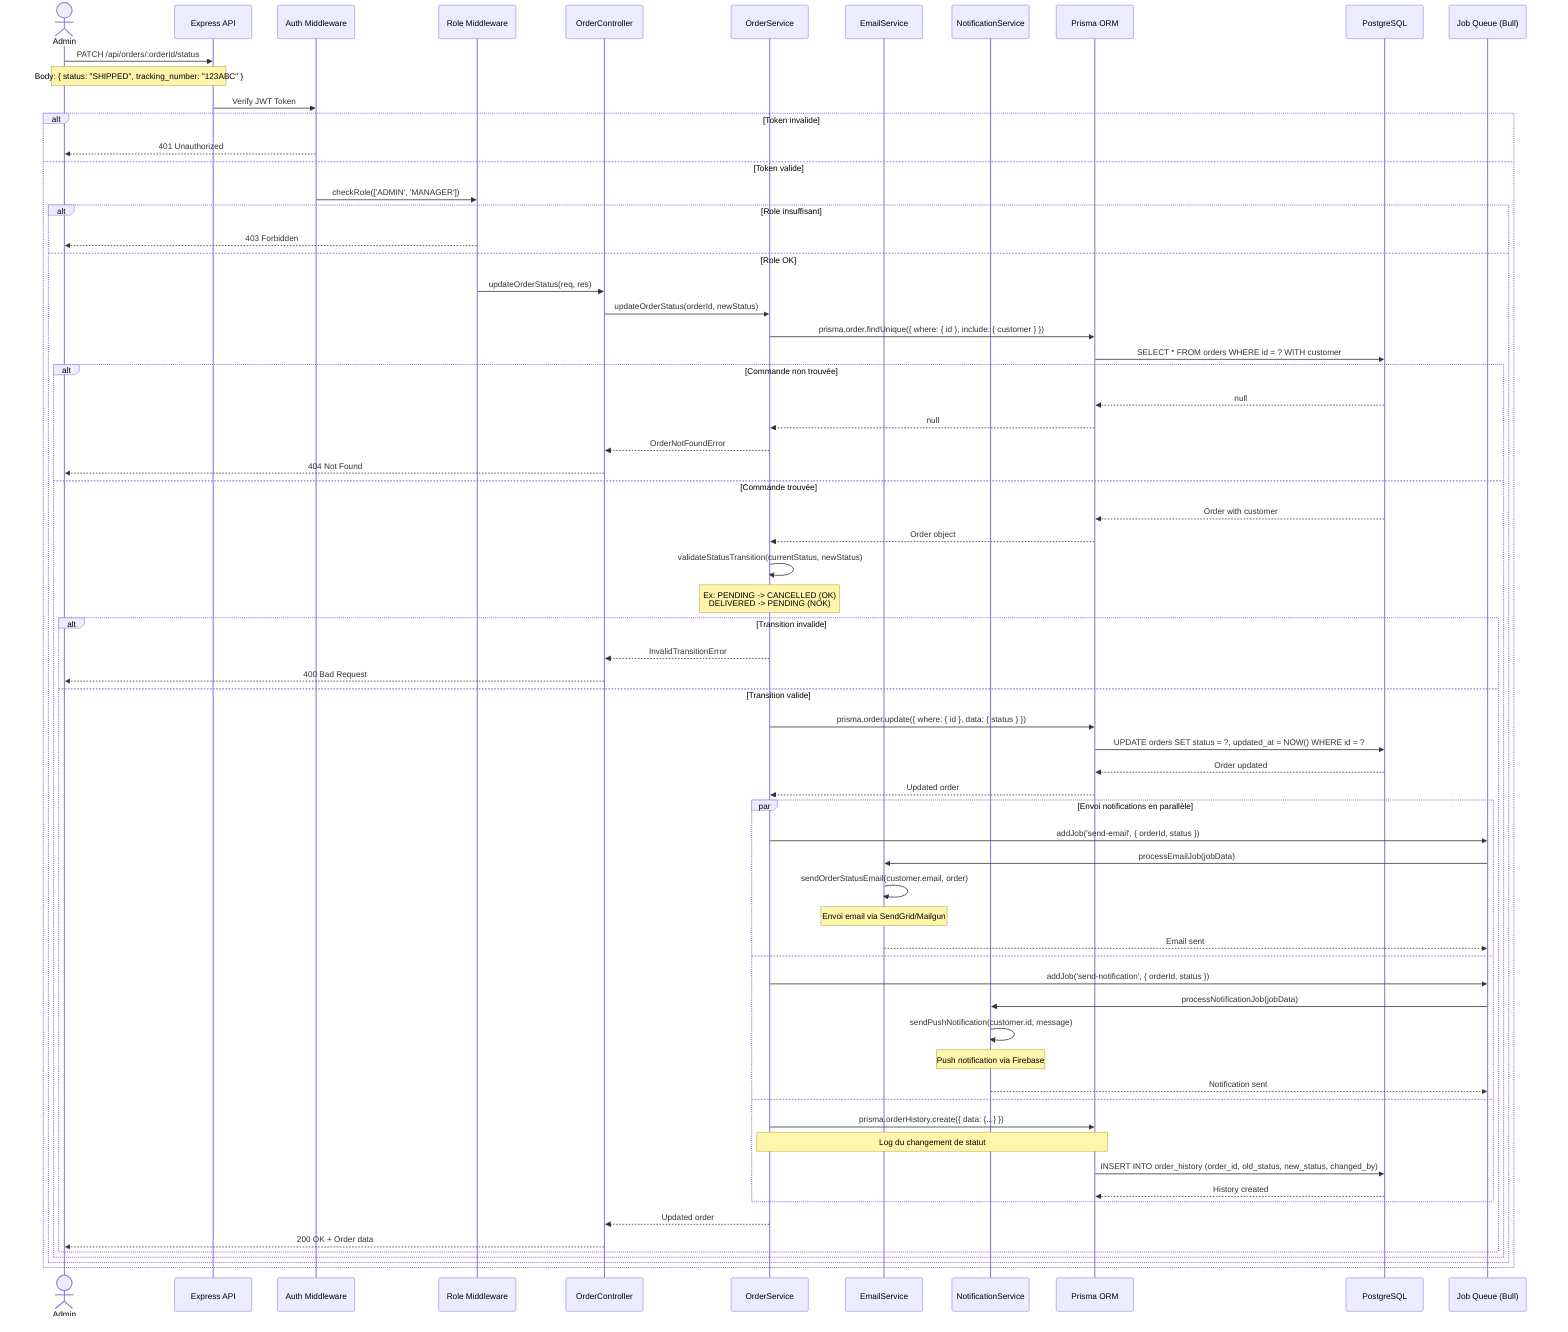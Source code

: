 sequenceDiagram
    actor Admin
    participant API as Express API
    participant AuthMW as Auth Middleware
    participant RoleMW as Role Middleware
    participant Controller as OrderController
    participant Service as OrderService
    participant EmailService as EmailService
    participant NotifService as NotificationService
    participant Prisma as Prisma ORM
    participant DB as PostgreSQL
    participant Queue as Job Queue (Bull)

    Admin->>API: PATCH /api/orders/:orderId/status
    Note over Admin,API: Body: { status: "SHIPPED", tracking_number: "123ABC" }
    
    API->>AuthMW: Verify JWT Token
    alt Token invalide
        AuthMW-->>Admin: 401 Unauthorized
    else Token valide
        AuthMW->>RoleMW: checkRole(['ADMIN', 'MANAGER'])
        
        alt Role insuffisant
            RoleMW-->>Admin: 403 Forbidden
        else Role OK
            RoleMW->>Controller: updateOrderStatus(req, res)
            
            Controller->>Service: updateOrderStatus(orderId, newStatus)
            
            Service->>Prisma: prisma.order.findUnique({ where: { id }, include: { customer } })
            Prisma->>DB: SELECT * FROM orders WHERE id = ? WITH customer
            
            alt Commande non trouvée
                DB-->>Prisma: null
                Prisma-->>Service: null
                Service-->>Controller: OrderNotFoundError
                Controller-->>Admin: 404 Not Found
            else Commande trouvée
                DB-->>Prisma: Order with customer
                Prisma-->>Service: Order object
                
                Service->>Service: validateStatusTransition(currentStatus, newStatus)
                Note over Service: Ex: PENDING -> CANCELLED (OK)<br/>DELIVERED -> PENDING (NOK)
                
                alt Transition invalide
                    Service-->>Controller: InvalidTransitionError
                    Controller-->>Admin: 400 Bad Request
                else Transition valide
                    Service->>Prisma: prisma.order.update({ where: { id }, data: { status } })
                    Prisma->>DB: UPDATE orders SET status = ?, updated_at = NOW() WHERE id = ?
                    DB-->>Prisma: Order updated
                    Prisma-->>Service: Updated order
                    
                    par Envoi notifications en parallèle
                        Service->>Queue: addJob('send-email', { orderId, status })
                        Queue->>EmailService: processEmailJob(jobData)
                        EmailService->>EmailService: sendOrderStatusEmail(customer.email, order)
                        Note over EmailService: Envoi email via SendGrid/Mailgun
                        EmailService-->>Queue: Email sent
                    and
                        Service->>Queue: addJob('send-notification', { orderId, status })
                        Queue->>NotifService: processNotificationJob(jobData)
                        NotifService->>NotifService: sendPushNotification(customer.id, message)
                        Note over NotifService: Push notification via Firebase
                        NotifService-->>Queue: Notification sent
                    and
                        Service->>Prisma: prisma.orderHistory.create({ data: {...} })
                        Note over Service,Prisma: Log du changement de statut
                        Prisma->>DB: INSERT INTO order_history (order_id, old_status, new_status, changed_by)
                        DB-->>Prisma: History created
                    end
                    
                    Service-->>Controller: Updated order
                    Controller-->>Admin: 200 OK + Order data
                end
            end
        end
    end